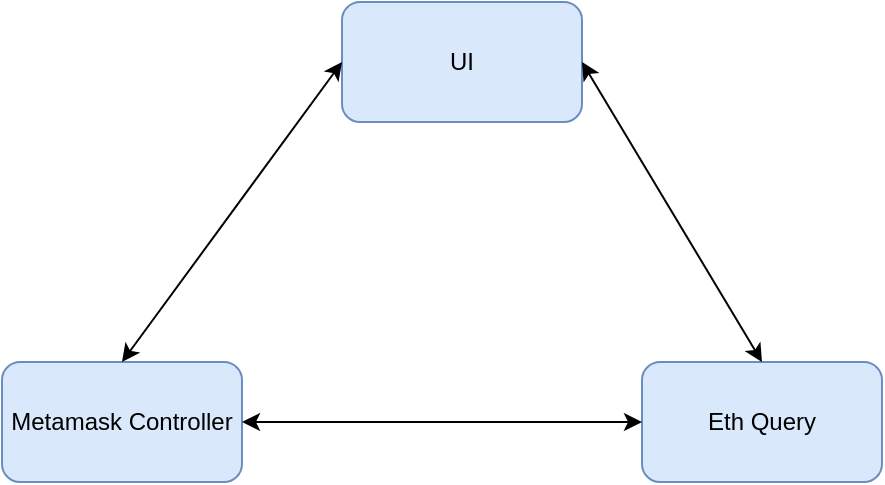 <mxfile version="20.8.13" type="device" pages="8"><diagram id="hZjdJGV86DDUVrKA8Edz" name="overview"><mxGraphModel dx="954" dy="623" grid="1" gridSize="10" guides="1" tooltips="1" connect="1" arrows="1" fold="1" page="1" pageScale="1" pageWidth="850" pageHeight="1100" math="0" shadow="0"><root><mxCell id="0"/><mxCell id="1" parent="0"/><mxCell id="C-b7MQXazoxTtRQQVe5y-1" value="UI" style="rounded=1;whiteSpace=wrap;html=1;fillColor=#dae8fc;strokeColor=#6c8ebf;" vertex="1" parent="1"><mxGeometry x="350" y="40" width="120" height="60" as="geometry"/></mxCell><mxCell id="C-b7MQXazoxTtRQQVe5y-2" value="Metamask Controller" style="rounded=1;whiteSpace=wrap;html=1;fillColor=#dae8fc;strokeColor=#6c8ebf;" vertex="1" parent="1"><mxGeometry x="180" y="220" width="120" height="60" as="geometry"/></mxCell><mxCell id="C-b7MQXazoxTtRQQVe5y-3" value="Eth Query" style="rounded=1;whiteSpace=wrap;html=1;fillColor=#dae8fc;strokeColor=#6c8ebf;" vertex="1" parent="1"><mxGeometry x="500" y="220" width="120" height="60" as="geometry"/></mxCell><mxCell id="C-b7MQXazoxTtRQQVe5y-5" value="" style="endArrow=classic;startArrow=classic;html=1;rounded=0;exitX=0.5;exitY=0;exitDx=0;exitDy=0;entryX=0;entryY=0.5;entryDx=0;entryDy=0;" edge="1" parent="1" source="C-b7MQXazoxTtRQQVe5y-2" target="C-b7MQXazoxTtRQQVe5y-1"><mxGeometry width="50" height="50" relative="1" as="geometry"><mxPoint x="400" y="260" as="sourcePoint"/><mxPoint x="450" y="210" as="targetPoint"/></mxGeometry></mxCell><mxCell id="C-b7MQXazoxTtRQQVe5y-6" value="" style="endArrow=classic;startArrow=classic;html=1;rounded=0;exitX=1;exitY=0.5;exitDx=0;exitDy=0;entryX=0;entryY=0.5;entryDx=0;entryDy=0;" edge="1" parent="1" source="C-b7MQXazoxTtRQQVe5y-2" target="C-b7MQXazoxTtRQQVe5y-3"><mxGeometry width="50" height="50" relative="1" as="geometry"><mxPoint x="400" y="260" as="sourcePoint"/><mxPoint x="450" y="210" as="targetPoint"/></mxGeometry></mxCell><mxCell id="C-b7MQXazoxTtRQQVe5y-7" value="" style="endArrow=classic;startArrow=classic;html=1;rounded=0;entryX=1;entryY=0.5;entryDx=0;entryDy=0;exitX=0.5;exitY=0;exitDx=0;exitDy=0;" edge="1" parent="1" source="C-b7MQXazoxTtRQQVe5y-3" target="C-b7MQXazoxTtRQQVe5y-1"><mxGeometry width="50" height="50" relative="1" as="geometry"><mxPoint x="400" y="260" as="sourcePoint"/><mxPoint x="450" y="210" as="targetPoint"/></mxGeometry></mxCell></root></mxGraphModel></diagram><diagram id="Wf5BShLZo_UcYzQyDJsB" name="metamask-controller"><mxGraphModel dx="954" dy="623" grid="1" gridSize="10" guides="1" tooltips="1" connect="1" arrows="1" fold="1" page="1" pageScale="1" pageWidth="850" pageHeight="1100" math="0" shadow="0"><root><mxCell id="0"/><mxCell id="1" parent="0"/><mxCell id="MXtTjdgMP0nr4OcX1Qis-1" value="" style="rounded=0;whiteSpace=wrap;html=1;fillColor=#dae8fc;strokeColor=#6c8ebf;" vertex="1" parent="1"><mxGeometry x="90" y="310" width="530" height="280" as="geometry"/></mxCell><mxCell id="MXtTjdgMP0nr4OcX1Qis-2" value="Keyring Controller" style="rounded=0;whiteSpace=wrap;html=1;sketch=0;fillColor=#f8cecc;strokeColor=#b85450;" vertex="1" parent="1"><mxGeometry x="110" y="460" width="230" height="110" as="geometry"/></mxCell><mxCell id="MXtTjdgMP0nr4OcX1Qis-4" value="Metamask Controller" style="text;html=1;strokeColor=none;fillColor=none;align=center;verticalAlign=middle;whiteSpace=wrap;rounded=0;" vertex="1" parent="1"><mxGeometry x="110" y="320" width="490" height="30" as="geometry"/></mxCell><mxCell id="Fld17BAvJ14GZAqWUZky-1" value="Các Controller khác" style="rounded=0;whiteSpace=wrap;html=1;sketch=0;fillColor=#f8cecc;strokeColor=#b85450;" vertex="1" parent="1"><mxGeometry x="370" y="460" width="230" height="110" as="geometry"/></mxCell></root></mxGraphModel></diagram><diagram id="WFyHXYxCfyj_u9MfPtdd" name="keyring-controller"><mxGraphModel dx="954" dy="623" grid="1" gridSize="10" guides="1" tooltips="1" connect="1" arrows="1" fold="1" page="1" pageScale="1" pageWidth="850" pageHeight="1100" math="0" shadow="0"><root><mxCell id="0"/><mxCell id="1" parent="0"/><mxCell id="2lxNypOIevT3gtmIzAgb-1" value="" style="rounded=0;whiteSpace=wrap;html=1;fillColor=#dae8fc;strokeColor=#6c8ebf;" vertex="1" parent="1"><mxGeometry x="190" y="480" width="470" height="240" as="geometry"/></mxCell><mxCell id="m4_dpRnwYBAaozhdL2-4-1" value="Keyring1" style="rounded=0;whiteSpace=wrap;html=1;sketch=0;fillColor=#f8cecc;strokeColor=#b85450;" vertex="1" parent="1"><mxGeometry x="200" y="610" width="210" height="90" as="geometry"/></mxCell><mxCell id="m4_dpRnwYBAaozhdL2-4-3" value="Keyring Controller" style="text;html=1;strokeColor=none;fillColor=none;align=center;verticalAlign=middle;whiteSpace=wrap;rounded=0;" vertex="1" parent="1"><mxGeometry x="200" y="490" width="440" height="30" as="geometry"/></mxCell><mxCell id="m4_dpRnwYBAaozhdL2-4-4" value="Keyring2" style="rounded=0;whiteSpace=wrap;html=1;sketch=0;fillColor=#f8cecc;strokeColor=#b85450;" vertex="1" parent="1"><mxGeometry x="440" y="610" width="210" height="90" as="geometry"/></mxCell></root></mxGraphModel></diagram><diagram id="XRodzxzB_WTrQ9oXHL2X" name="create-wallet"><mxGraphModel dx="954" dy="1792" grid="0" gridSize="10" guides="1" tooltips="1" connect="1" arrows="1" fold="1" page="1" pageScale="1" pageWidth="827" pageHeight="1169" math="0" shadow="0"><root><mxCell id="0"/><mxCell id="1" parent="0"/><mxCell id="_zP118_AH_dSgUqgjHA7-4" value="" style="edgeStyle=orthogonalEdgeStyle;rounded=0;orthogonalLoop=1;jettySize=auto;html=1;" parent="1" source="_zP118_AH_dSgUqgjHA7-1" target="_zP118_AH_dSgUqgjHA7-2" edge="1"><mxGeometry relative="1" as="geometry"/></mxCell><mxCell id="_zP118_AH_dSgUqgjHA7-1" value="Tạo ví mới" style="rounded=1;whiteSpace=wrap;html=1;fillColor=#dae8fc;strokeColor=#6c8ebf;" parent="1" vertex="1"><mxGeometry x="217" y="4" width="120" height="60" as="geometry"/></mxCell><mxCell id="_zP118_AH_dSgUqgjHA7-5" value="" style="edgeStyle=orthogonalEdgeStyle;rounded=0;orthogonalLoop=1;jettySize=auto;html=1;" parent="1" source="_zP118_AH_dSgUqgjHA7-2" target="_zP118_AH_dSgUqgjHA7-3" edge="1"><mxGeometry relative="1" as="geometry"/></mxCell><mxCell id="_zP118_AH_dSgUqgjHA7-2" value="Nhập mật khẩu" style="rounded=1;whiteSpace=wrap;html=1;fillColor=#dae8fc;strokeColor=#6c8ebf;" parent="1" vertex="1"><mxGeometry x="217" y="116" width="120" height="60" as="geometry"/></mxCell><mxCell id="_zP118_AH_dSgUqgjHA7-6" style="edgeStyle=orthogonalEdgeStyle;rounded=0;orthogonalLoop=1;jettySize=auto;html=1;entryX=0.5;entryY=1;entryDx=0;entryDy=0;" parent="1" source="_zP118_AH_dSgUqgjHA7-3" target="_zP118_AH_dSgUqgjHA7-2" edge="1"><mxGeometry relative="1" as="geometry"><Array as="points"><mxPoint x="441" y="222"/><mxPoint x="277" y="222"/></Array></mxGeometry></mxCell><mxCell id="_zP118_AH_dSgUqgjHA7-3" value="Kiểm tra độ mạnh của mật khẩu" style="rhombus;whiteSpace=wrap;html=1;fillColor=#f8cecc;strokeColor=#b85450;" parent="1" vertex="1"><mxGeometry x="404" y="106" width="73" height="79" as="geometry"/></mxCell><mxCell id="_zP118_AH_dSgUqgjHA7-8" value="" style="rounded=0;whiteSpace=wrap;html=1;fillColor=#f5f5f5;fillStyle=auto;strokeColor=#666666;fontColor=#333333;" parent="1" vertex="1"><mxGeometry x="539" y="-11" width="442" height="298" as="geometry"/></mxCell><mxCell id="_zP118_AH_dSgUqgjHA7-10" value="Kiểm tra số lượng tài khoản" style="rhombus;whiteSpace=wrap;html=1;fillColor=#f8cecc;strokeColor=#b85450;" parent="1" vertex="1"><mxGeometry x="572" y="106.5" width="73" height="79" as="geometry"/></mxCell><mxCell id="_zP118_AH_dSgUqgjHA7-17" value="chưa đủ mạnh" style="text;html=1;strokeColor=none;fillColor=none;align=center;verticalAlign=middle;whiteSpace=wrap;rounded=0;sketch=0;" parent="1" vertex="1"><mxGeometry x="280" y="197" width="152" height="30" as="geometry"/></mxCell><mxCell id="_zP118_AH_dSgUqgjHA7-18" value="đủ mạnh" style="text;html=1;strokeColor=none;fillColor=none;align=center;verticalAlign=middle;whiteSpace=wrap;rounded=0;sketch=0;" parent="1" vertex="1"><mxGeometry x="477" y="120" width="92" height="30" as="geometry"/></mxCell><mxCell id="_zP118_AH_dSgUqgjHA7-14" value="" style="edgeStyle=orthogonalEdgeStyle;rounded=0;orthogonalLoop=1;jettySize=auto;html=1;" parent="1" source="_zP118_AH_dSgUqgjHA7-3" target="_zP118_AH_dSgUqgjHA7-10" edge="1"><mxGeometry relative="1" as="geometry"/></mxCell><mxCell id="_zP118_AH_dSgUqgjHA7-22" value="Metamask Controller" style="text;html=1;strokeColor=none;fillColor=none;align=center;verticalAlign=middle;whiteSpace=wrap;rounded=0;sketch=0;fillStyle=auto;fontStyle=1" parent="1" vertex="1"><mxGeometry x="552" y="-3" width="177" height="30" as="geometry"/></mxCell><mxCell id="_zP118_AH_dSgUqgjHA7-23" value="" style="rounded=0;whiteSpace=wrap;html=1;sketch=0;fillStyle=auto;fillColor=#fff2cc;strokeColor=#d6b656;" parent="1" vertex="1"><mxGeometry x="778" y="1" width="192" height="275" as="geometry"/></mxCell><mxCell id="8LyGJRx5e6scNbngGRqR-2" value="" style="edgeStyle=orthogonalEdgeStyle;rounded=0;orthogonalLoop=1;jettySize=auto;html=1;" parent="1" source="_zP118_AH_dSgUqgjHA7-12" target="8LyGJRx5e6scNbngGRqR-1" edge="1"><mxGeometry relative="1" as="geometry"/></mxCell><mxCell id="_zP118_AH_dSgUqgjHA7-12" value="Cập nhật lại toàn bộ ví" style="rounded=1;whiteSpace=wrap;html=1;fillColor=#ffe6cc;strokeColor=#d79b00;" parent="1" vertex="1"><mxGeometry x="827" y="58" width="120" height="60" as="geometry"/></mxCell><mxCell id="8LyGJRx5e6scNbngGRqR-3" value="" style="edgeStyle=orthogonalEdgeStyle;rounded=0;orthogonalLoop=1;jettySize=auto;html=1;" parent="1" source="_zP118_AH_dSgUqgjHA7-13" target="8LyGJRx5e6scNbngGRqR-1" edge="1"><mxGeometry relative="1" as="geometry"/></mxCell><mxCell id="_zP118_AH_dSgUqgjHA7-13" value="Tạo keychain mới" style="rounded=1;whiteSpace=wrap;html=1;fillColor=#ffe6cc;strokeColor=#d79b00;" parent="1" vertex="1"><mxGeometry x="827" y="205" width="120" height="60" as="geometry"/></mxCell><mxCell id="_zP118_AH_dSgUqgjHA7-16" value="" style="edgeStyle=orthogonalEdgeStyle;rounded=0;orthogonalLoop=1;jettySize=auto;html=1;" parent="1" source="_zP118_AH_dSgUqgjHA7-10" target="_zP118_AH_dSgUqgjHA7-12" edge="1"><mxGeometry relative="1" as="geometry"><Array as="points"><mxPoint x="609" y="84"/></Array></mxGeometry></mxCell><mxCell id="_zP118_AH_dSgUqgjHA7-15" value="" style="edgeStyle=orthogonalEdgeStyle;rounded=0;orthogonalLoop=1;jettySize=auto;html=1;" parent="1" source="_zP118_AH_dSgUqgjHA7-10" target="_zP118_AH_dSgUqgjHA7-13" edge="1"><mxGeometry relative="1" as="geometry"><Array as="points"><mxPoint x="609" y="231"/></Array></mxGeometry></mxCell><mxCell id="_zP118_AH_dSgUqgjHA7-24" value="Keyring Controller" style="text;html=1;strokeColor=none;fillColor=none;align=center;verticalAlign=middle;whiteSpace=wrap;rounded=0;sketch=0;fillStyle=auto;fontStyle=1" parent="1" vertex="1"><mxGeometry x="810.25" y="10" width="127.5" height="30" as="geometry"/></mxCell><mxCell id="_zP118_AH_dSgUqgjHA7-25" value="đã có tài khoản" style="text;html=1;strokeColor=none;fillColor=none;align=center;verticalAlign=middle;whiteSpace=wrap;rounded=0;sketch=0;fillStyle=auto;" parent="1" vertex="1"><mxGeometry x="638" y="60" width="162" height="30" as="geometry"/></mxCell><mxCell id="_zP118_AH_dSgUqgjHA7-26" value="chưa có tài khoản nào" style="text;html=1;strokeColor=none;fillColor=none;align=center;verticalAlign=middle;whiteSpace=wrap;rounded=0;sketch=0;fillStyle=auto;" parent="1" vertex="1"><mxGeometry x="601" y="205" width="162" height="30" as="geometry"/></mxCell><mxCell id="8LyGJRx5e6scNbngGRqR-1" value="" style="ellipse;html=1;shape=endState;fillColor=#000000;strokeColor=#ff0000;" parent="1" vertex="1"><mxGeometry x="872" y="146" width="30" height="30" as="geometry"/></mxCell></root></mxGraphModel></diagram><diagram id="RbDgVzKcRk1ad61fWDMr" name="keyring-create-wallet"><mxGraphModel dx="1781" dy="623" grid="0" gridSize="10" guides="1" tooltips="1" connect="1" arrows="1" fold="1" page="1" pageScale="1" pageWidth="827" pageHeight="1169" math="0" shadow="0"><root><mxCell id="0"/><mxCell id="1" parent="0"/><mxCell id="E9JS78ccI5YKZr7UKcOv-1" value="" style="edgeStyle=orthogonalEdgeStyle;rounded=0;orthogonalLoop=1;jettySize=auto;html=1;" parent="1" source="oow5dw5qQNSuuUQfmLlM-1" target="cIsbdpKRLlMcH7Jvo_Uv-1" edge="1"><mxGeometry relative="1" as="geometry"/></mxCell><mxCell id="oow5dw5qQNSuuUQfmLlM-1" value="Xoá toàn bộ dữ liệu cũ" style="rounded=1;whiteSpace=wrap;html=1;fillColor=#dae8fc;strokeColor=#6c8ebf;" parent="1" vertex="1"><mxGeometry x="-160" y="158" width="120" height="60" as="geometry"/></mxCell><mxCell id="cIsbdpKRLlMcH7Jvo_Uv-1" value="Tạo một keyring mới" style="rounded=1;whiteSpace=wrap;html=1;fillColor=#dae8fc;strokeColor=#6c8ebf;" parent="1" vertex="1"><mxGeometry x="16" y="158" width="120" height="60" as="geometry"/></mxCell><mxCell id="bDwfsiZ7TYlh614oalqA-1" value="" style="rounded=0;whiteSpace=wrap;html=1;sketch=0;fillStyle=auto;fillColor=#f5f5f5;fontColor=#333333;strokeColor=#666666;" parent="1" vertex="1"><mxGeometry x="170" y="106" width="170" height="315" as="geometry"/></mxCell><mxCell id="Ahfce1FoqXNwxtCrwb-v-2" value="" style="edgeStyle=orthogonalEdgeStyle;rounded=0;orthogonalLoop=1;jettySize=auto;html=1;" parent="1" source="eHf5Qv1-yPVFvGNwlMFU-3" target="Ahfce1FoqXNwxtCrwb-v-1" edge="1"><mxGeometry relative="1" as="geometry"/></mxCell><mxCell id="eHf5Qv1-yPVFvGNwlMFU-3" value="Cập nhật lại toàn bộ ví&amp;nbsp;" style="rounded=1;whiteSpace=wrap;html=1;fillColor=#fff2cc;strokeColor=#d6b656;" parent="1" vertex="1"><mxGeometry x="-160" y="356" width="120" height="60" as="geometry"/></mxCell><mxCell id="E9JS78ccI5YKZr7UKcOv-10" value="" style="edgeStyle=orthogonalEdgeStyle;rounded=0;orthogonalLoop=1;jettySize=auto;html=1;" parent="1" source="xnfiXRzPCViBHjD_smB9-1" target="eHf5Qv1-yPVFvGNwlMFU-3" edge="1"><mxGeometry relative="1" as="geometry"/></mxCell><mxCell id="xnfiXRzPCViBHjD_smB9-1" value="Mã hoá mật khẩu và lưu trữ" style="rounded=1;whiteSpace=wrap;html=1;fillColor=#dae8fc;strokeColor=#6c8ebf;" parent="1" vertex="1"><mxGeometry x="16" y="356" width="120" height="60" as="geometry"/></mxCell><mxCell id="E9JS78ccI5YKZr7UKcOv-7" value="" style="edgeStyle=orthogonalEdgeStyle;rounded=0;orthogonalLoop=1;jettySize=auto;html=1;" parent="1" source="E9JS78ccI5YKZr7UKcOv-2" target="E9JS78ccI5YKZr7UKcOv-3" edge="1"><mxGeometry relative="1" as="geometry"/></mxCell><mxCell id="E9JS78ccI5YKZr7UKcOv-2" value="Tạo một chuỗi mnemonic ngẫu nhiên" style="rounded=1;whiteSpace=wrap;html=1;fillColor=#dae8fc;strokeColor=#6c8ebf;" parent="1" vertex="1"><mxGeometry x="197" y="158" width="120" height="60" as="geometry"/></mxCell><mxCell id="E9JS78ccI5YKZr7UKcOv-8" value="" style="edgeStyle=orthogonalEdgeStyle;rounded=0;orthogonalLoop=1;jettySize=auto;html=1;" parent="1" source="E9JS78ccI5YKZr7UKcOv-3" target="E9JS78ccI5YKZr7UKcOv-4" edge="1"><mxGeometry relative="1" as="geometry"/></mxCell><mxCell id="E9JS78ccI5YKZr7UKcOv-3" value="Tạo seed từ chuỗi mnemonic vừa tạo" style="rounded=1;whiteSpace=wrap;html=1;fillColor=#dae8fc;strokeColor=#6c8ebf;" parent="1" vertex="1"><mxGeometry x="197" y="260" width="120" height="60" as="geometry"/></mxCell><mxCell id="E9JS78ccI5YKZr7UKcOv-9" value="" style="edgeStyle=orthogonalEdgeStyle;rounded=0;orthogonalLoop=1;jettySize=auto;html=1;" parent="1" source="E9JS78ccI5YKZr7UKcOv-4" target="xnfiXRzPCViBHjD_smB9-1" edge="1"><mxGeometry relative="1" as="geometry"/></mxCell><mxCell id="E9JS78ccI5YKZr7UKcOv-4" value="Tạo tài khoản mới" style="rounded=1;whiteSpace=wrap;html=1;fillColor=#dae8fc;strokeColor=#6c8ebf;" parent="1" vertex="1"><mxGeometry x="197" y="356" width="120" height="60" as="geometry"/></mxCell><mxCell id="E9JS78ccI5YKZr7UKcOv-5" value="" style="edgeStyle=orthogonalEdgeStyle;rounded=0;orthogonalLoop=1;jettySize=auto;html=1;" parent="1" source="cIsbdpKRLlMcH7Jvo_Uv-1" target="E9JS78ccI5YKZr7UKcOv-2" edge="1"><mxGeometry relative="1" as="geometry"/></mxCell><mxCell id="tUxCEyxa2EFlokv2oSFK-1" value="Keyring" style="text;html=1;strokeColor=none;fillColor=none;align=center;verticalAlign=middle;whiteSpace=wrap;rounded=0;sketch=0;fillStyle=auto;fontStyle=1" parent="1" vertex="1"><mxGeometry x="227" y="112" width="60" height="30" as="geometry"/></mxCell><mxCell id="Ahfce1FoqXNwxtCrwb-v-1" value="" style="ellipse;html=1;shape=endState;fillColor=#000000;strokeColor=#ff0000;" parent="1" vertex="1"><mxGeometry x="-115" y="275" width="30" height="30" as="geometry"/></mxCell></root></mxGraphModel></diagram><diagram id="evX3iM6KRCT9NuTIiT7o" name="restore-wallet"><mxGraphModel dx="954" dy="623" grid="0" gridSize="10" guides="1" tooltips="1" connect="1" arrows="1" fold="1" page="1" pageScale="1" pageWidth="827" pageHeight="1169" math="0" shadow="0"><root><mxCell id="0"/><mxCell id="1" parent="0"/><mxCell id="I0mz0wJeOUEmk_MVyPaQ-2" value="" style="edgeStyle=orthogonalEdgeStyle;rounded=0;orthogonalLoop=1;jettySize=auto;html=1;" parent="1" source="T79Cw7JsnR-_z6d1ItUp-1" target="oEv41-Sd31mqACKOmtte-1" edge="1"><mxGeometry relative="1" as="geometry"/></mxCell><mxCell id="T79Cw7JsnR-_z6d1ItUp-1" value="Người dùng nhập mnemonic" style="rounded=1;whiteSpace=wrap;html=1;fillColor=#dae8fc;strokeColor=#6c8ebf;" parent="1" vertex="1"><mxGeometry x="236.5" y="241" width="120" height="60" as="geometry"/></mxCell><mxCell id="oEv41-Sd31mqACKOmtte-1" value="Mã hoá mnemonic(kết quả mã hoá sẽ được gọi là seedPhrase)" style="rounded=1;whiteSpace=wrap;html=1;fillColor=#dae8fc;strokeColor=#6c8ebf;" parent="1" vertex="1"><mxGeometry x="223" y="125.5" width="147" height="60" as="geometry"/></mxCell><mxCell id="MpccgzuAQhV8nTwUHnJp-1" value="" style="rounded=0;whiteSpace=wrap;html=1;fillColor=#f5f5f5;fillStyle=auto;strokeColor=#666666;fontColor=#333333;" parent="1" vertex="1"><mxGeometry x="423" y="31" width="495" height="288" as="geometry"/></mxCell><mxCell id="tryZRY1_VDVwkr61BCOA-1" value="" style="rounded=0;whiteSpace=wrap;html=1;sketch=0;fillStyle=auto;fillColor=#fff2cc;strokeColor=#d6b656;" parent="1" vertex="1"><mxGeometry x="443" y="71" width="466" height="239" as="geometry"/></mxCell><mxCell id="dijzp7NPFhy5fStUfC5o-2" value="" style="edgeStyle=orthogonalEdgeStyle;rounded=0;orthogonalLoop=1;jettySize=auto;html=1;" parent="1" source="_FsO2P7n083SFXNwiHAd-1" target="aMQybCwObkDX84erELGj-2" edge="1"><mxGeometry relative="1" as="geometry"/></mxCell><mxCell id="dijzp7NPFhy5fStUfC5o-3" value="" style="edgeStyle=orthogonalEdgeStyle;rounded=0;orthogonalLoop=1;jettySize=auto;html=1;" parent="1" source="_FsO2P7n083SFXNwiHAd-1" target="aMQybCwObkDX84erELGj-1" edge="1"><mxGeometry relative="1" as="geometry"/></mxCell><mxCell id="_FsO2P7n083SFXNwiHAd-1" value="Kiểm tra seedPhrase" style="rhombus;whiteSpace=wrap;html=1;fillColor=#f8cecc;strokeColor=#b85450;" parent="1" vertex="1"><mxGeometry x="490" y="116" width="73" height="79" as="geometry"/></mxCell><mxCell id="tUy1GuC0yNetfLdsQKSa-1" value="" style="edgeStyle=orthogonalEdgeStyle;rounded=0;orthogonalLoop=1;jettySize=auto;html=1;" parent="1" source="aMQybCwObkDX84erELGj-1" target="qb0BU1hz7laB0_YMISnv-1" edge="1"><mxGeometry relative="1" as="geometry"/></mxCell><mxCell id="aMQybCwObkDX84erELGj-1" value="Tạo Exception và kết thúc luồng" style="rounded=1;whiteSpace=wrap;html=1;fillColor=#dae8fc;strokeColor=#6c8ebf;" parent="1" vertex="1"><mxGeometry x="466.5" y="235" width="120" height="60" as="geometry"/></mxCell><mxCell id="dijzp7NPFhy5fStUfC5o-4" value="" style="edgeStyle=orthogonalEdgeStyle;rounded=0;orthogonalLoop=1;jettySize=auto;html=1;" parent="1" source="aMQybCwObkDX84erELGj-2" target="vSkpYvL_xw6lG2a18R-E-1" edge="1"><mxGeometry relative="1" as="geometry"/></mxCell><mxCell id="aMQybCwObkDX84erELGj-2" value="Xoá toàn bộ dữ liệu cũ" style="rounded=1;whiteSpace=wrap;html=1;fillColor=#dae8fc;strokeColor=#6c8ebf;" parent="1" vertex="1"><mxGeometry x="628" y="125.5" width="120" height="60" as="geometry"/></mxCell><mxCell id="dijzp7NPFhy5fStUfC5o-5" value="" style="edgeStyle=orthogonalEdgeStyle;rounded=0;orthogonalLoop=1;jettySize=auto;html=1;" parent="1" source="vSkpYvL_xw6lG2a18R-E-1" target="I0mz0wJeOUEmk_MVyPaQ-1" edge="1"><mxGeometry relative="1" as="geometry"/></mxCell><mxCell id="vSkpYvL_xw6lG2a18R-E-1" value="Tạo keyring mới từ seedPhrase người dùng nhập" style="rounded=1;whiteSpace=wrap;html=1;fillColor=#dae8fc;strokeColor=#6c8ebf;" parent="1" vertex="1"><mxGeometry x="779" y="125.5" width="120" height="60" as="geometry"/></mxCell><mxCell id="qb0BU1hz7laB0_YMISnv-2" value="" style="edgeStyle=orthogonalEdgeStyle;rounded=0;orthogonalLoop=1;jettySize=auto;html=1;" parent="1" source="I0mz0wJeOUEmk_MVyPaQ-1" target="qb0BU1hz7laB0_YMISnv-1" edge="1"><mxGeometry relative="1" as="geometry"/></mxCell><mxCell id="I0mz0wJeOUEmk_MVyPaQ-1" value="Cập nhật lại toàn bộ ví&amp;nbsp;" style="rounded=1;whiteSpace=wrap;html=1;fillColor=#ffe6cc;strokeColor=#d79b00;" parent="1" vertex="1"><mxGeometry x="779" y="235" width="120" height="60" as="geometry"/></mxCell><mxCell id="dijzp7NPFhy5fStUfC5o-1" value="" style="edgeStyle=orthogonalEdgeStyle;rounded=0;orthogonalLoop=1;jettySize=auto;html=1;entryX=0;entryY=0.5;entryDx=0;entryDy=0;" parent="1" source="oEv41-Sd31mqACKOmtte-1" target="_FsO2P7n083SFXNwiHAd-1" edge="1"><mxGeometry relative="1" as="geometry"/></mxCell><mxCell id="qb0BU1hz7laB0_YMISnv-1" value="" style="ellipse;html=1;shape=endState;fillColor=#000000;strokeColor=#ff0000;" parent="1" vertex="1"><mxGeometry x="673" y="250" width="30" height="30" as="geometry"/></mxCell><mxCell id="qb0BU1hz7laB0_YMISnv-3" value="Keyring Controller" style="text;html=1;strokeColor=none;fillColor=none;align=center;verticalAlign=middle;whiteSpace=wrap;rounded=0;fontStyle=1" parent="1" vertex="1"><mxGeometry x="563" y="77" width="220" height="30" as="geometry"/></mxCell><mxCell id="Oi8Y9TqtoI2u4a8X8aFx-1" value="Metamask Controller" style="text;html=1;strokeColor=none;fillColor=none;align=center;verticalAlign=middle;whiteSpace=wrap;rounded=0;fontStyle=1" parent="1" vertex="1"><mxGeometry x="559" y="38" width="220" height="30" as="geometry"/></mxCell></root></mxGraphModel></diagram><diagram id="JEpsEo1lqVRazYPquG95" name="blockchain-interaction"><mxGraphModel dx="1781" dy="623" grid="1" gridSize="10" guides="1" tooltips="1" connect="1" arrows="1" fold="1" page="1" pageScale="1" pageWidth="827" pageHeight="1169" math="0" shadow="0"><root><mxCell id="0"/><mxCell id="1" parent="0"/><mxCell id="dVYw45TO5RLZVr5MZIr--1" value="" style="rounded=0;whiteSpace=wrap;html=1;sketch=0;fillStyle=auto;fillColor=#f5f5f5;fontColor=#333333;strokeColor=#666666;" parent="1" vertex="1"><mxGeometry x="170" y="106" width="490" height="174" as="geometry"/></mxCell><mxCell id="g6KdGXn4rnC7vHvCbj1_-12" style="edgeStyle=orthogonalEdgeStyle;rounded=0;orthogonalLoop=1;jettySize=auto;html=1;entryX=1;entryY=0.75;entryDx=0;entryDy=0;exitX=0;exitY=0.75;exitDx=0;exitDy=0;" parent="1" source="dVYw45TO5RLZVr5MZIr--2" target="g6KdGXn4rnC7vHvCbj1_-4" edge="1"><mxGeometry relative="1" as="geometry"/></mxCell><mxCell id="dVYw45TO5RLZVr5MZIr--2" value="Server" style="rounded=0;whiteSpace=wrap;html=1;sketch=0;fillStyle=auto;fillColor=#dae8fc;strokeColor=#6c8ebf;" parent="1" vertex="1"><mxGeometry x="780" y="121.5" width="110" height="147" as="geometry"/></mxCell><mxCell id="g6KdGXn4rnC7vHvCbj1_-5" style="edgeStyle=orthogonalEdgeStyle;rounded=0;orthogonalLoop=1;jettySize=auto;html=1;entryX=0;entryY=0.25;entryDx=0;entryDy=0;" parent="1" source="dVYw45TO5RLZVr5MZIr--3" target="g6KdGXn4rnC7vHvCbj1_-1" edge="1"><mxGeometry relative="1" as="geometry"><Array as="points"><mxPoint x="125" y="158"/></Array></mxGeometry></mxCell><mxCell id="dVYw45TO5RLZVr5MZIr--3" value="Người dùng" style="rounded=0;whiteSpace=wrap;html=1;sketch=0;fillStyle=auto;fillColor=#dae8fc;strokeColor=#6c8ebf;" parent="1" vertex="1"><mxGeometry x="-70" y="144.5" width="120" height="97" as="geometry"/></mxCell><mxCell id="g6KdGXn4rnC7vHvCbj1_-6" value="" style="edgeStyle=orthogonalEdgeStyle;rounded=0;orthogonalLoop=1;jettySize=auto;html=1;" parent="1" source="g6KdGXn4rnC7vHvCbj1_-1" target="g6KdGXn4rnC7vHvCbj1_-2" edge="1"><mxGeometry relative="1" as="geometry"><Array as="points"><mxPoint x="300" y="160"/><mxPoint x="300" y="160"/></Array></mxGeometry></mxCell><mxCell id="g6KdGXn4rnC7vHvCbj1_-17" style="edgeStyle=orthogonalEdgeStyle;rounded=0;orthogonalLoop=1;jettySize=auto;html=1;entryX=1;entryY=0.5;entryDx=0;entryDy=0;" parent="1" source="g6KdGXn4rnC7vHvCbj1_-1" target="dVYw45TO5RLZVr5MZIr--3" edge="1"><mxGeometry relative="1" as="geometry"/></mxCell><mxCell id="g6KdGXn4rnC7vHvCbj1_-1" value="Middleware1" style="rounded=1;whiteSpace=wrap;html=1;fillColor=#dae8fc;strokeColor=#6c8ebf;" parent="1" vertex="1"><mxGeometry x="200" y="120" width="80" height="150" as="geometry"/></mxCell><mxCell id="g6KdGXn4rnC7vHvCbj1_-7" value="" style="edgeStyle=orthogonalEdgeStyle;rounded=0;orthogonalLoop=1;jettySize=auto;html=1;exitX=1;exitY=0.25;exitDx=0;exitDy=0;entryX=0;entryY=0.25;entryDx=0;entryDy=0;" parent="1" source="g6KdGXn4rnC7vHvCbj1_-2" target="g6KdGXn4rnC7vHvCbj1_-3" edge="1"><mxGeometry relative="1" as="geometry"/></mxCell><mxCell id="g6KdGXn4rnC7vHvCbj1_-15" value="" style="edgeStyle=orthogonalEdgeStyle;rounded=0;orthogonalLoop=1;jettySize=auto;html=1;" parent="1" source="g6KdGXn4rnC7vHvCbj1_-2" target="g6KdGXn4rnC7vHvCbj1_-1" edge="1"><mxGeometry relative="1" as="geometry"/></mxCell><mxCell id="g6KdGXn4rnC7vHvCbj1_-2" value="Middleware2" style="rounded=1;whiteSpace=wrap;html=1;fillColor=#dae8fc;strokeColor=#6c8ebf;" parent="1" vertex="1"><mxGeometry x="320" y="120" width="80" height="150" as="geometry"/></mxCell><mxCell id="g6KdGXn4rnC7vHvCbj1_-8" value="" style="edgeStyle=orthogonalEdgeStyle;rounded=0;orthogonalLoop=1;jettySize=auto;html=1;exitX=1;exitY=0.25;exitDx=0;exitDy=0;entryX=0;entryY=0.25;entryDx=0;entryDy=0;" parent="1" source="g6KdGXn4rnC7vHvCbj1_-3" target="g6KdGXn4rnC7vHvCbj1_-4" edge="1"><mxGeometry relative="1" as="geometry"/></mxCell><mxCell id="g6KdGXn4rnC7vHvCbj1_-14" value="" style="edgeStyle=orthogonalEdgeStyle;rounded=0;orthogonalLoop=1;jettySize=auto;html=1;" parent="1" source="g6KdGXn4rnC7vHvCbj1_-3" target="g6KdGXn4rnC7vHvCbj1_-2" edge="1"><mxGeometry relative="1" as="geometry"/></mxCell><mxCell id="g6KdGXn4rnC7vHvCbj1_-3" value="Middleware3" style="rounded=1;whiteSpace=wrap;html=1;fillColor=#dae8fc;strokeColor=#6c8ebf;" parent="1" vertex="1"><mxGeometry x="430" y="120" width="80" height="150" as="geometry"/></mxCell><mxCell id="g6KdGXn4rnC7vHvCbj1_-9" style="edgeStyle=orthogonalEdgeStyle;rounded=0;orthogonalLoop=1;jettySize=auto;html=1;entryX=0;entryY=0.25;entryDx=0;entryDy=0;exitX=1;exitY=0.25;exitDx=0;exitDy=0;" parent="1" source="g6KdGXn4rnC7vHvCbj1_-4" target="dVYw45TO5RLZVr5MZIr--2" edge="1"><mxGeometry relative="1" as="geometry"/></mxCell><mxCell id="g6KdGXn4rnC7vHvCbj1_-13" value="" style="edgeStyle=orthogonalEdgeStyle;rounded=0;orthogonalLoop=1;jettySize=auto;html=1;" parent="1" source="g6KdGXn4rnC7vHvCbj1_-4" target="g6KdGXn4rnC7vHvCbj1_-3" edge="1"><mxGeometry relative="1" as="geometry"/></mxCell><mxCell id="g6KdGXn4rnC7vHvCbj1_-4" value="Fetch middleware" style="rounded=1;whiteSpace=wrap;html=1;fillColor=#dae8fc;strokeColor=#6c8ebf;" parent="1" vertex="1"><mxGeometry x="550" y="120" width="80" height="150" as="geometry"/></mxCell><mxCell id="g6KdGXn4rnC7vHvCbj1_-18" value="request" style="text;html=1;strokeColor=none;fillColor=none;align=center;verticalAlign=middle;whiteSpace=wrap;rounded=0;" parent="1" vertex="1"><mxGeometry x="50" y="130" width="120" height="30" as="geometry"/></mxCell><mxCell id="g6KdGXn4rnC7vHvCbj1_-19" value="request" style="text;html=1;strokeColor=none;fillColor=none;align=center;verticalAlign=middle;whiteSpace=wrap;rounded=0;" parent="1" vertex="1"><mxGeometry x="660" y="130" width="120" height="30" as="geometry"/></mxCell><mxCell id="g6KdGXn4rnC7vHvCbj1_-20" value="response" style="text;html=1;strokeColor=none;fillColor=none;align=center;verticalAlign=middle;whiteSpace=wrap;rounded=0;" parent="1" vertex="1"><mxGeometry x="650" y="210" width="120" height="30" as="geometry"/></mxCell><mxCell id="g6KdGXn4rnC7vHvCbj1_-21" value="response" style="text;html=1;strokeColor=none;fillColor=none;align=center;verticalAlign=middle;whiteSpace=wrap;rounded=0;" parent="1" vertex="1"><mxGeometry x="50" y="190" width="120" height="30" as="geometry"/></mxCell></root></mxGraphModel></diagram><diagram id="kWn8lbrhSPGTIzekX5jY" name="eth-query"><mxGraphModel dx="954" dy="623" grid="1" gridSize="10" guides="1" tooltips="1" connect="1" arrows="1" fold="1" page="1" pageScale="1" pageWidth="827" pageHeight="1169" math="0" shadow="0"><root><mxCell id="0"/><mxCell id="1" parent="0"/><mxCell id="_hplKTvkF72foc_G22f2-1" value="EthQuery" style="rounded=0;whiteSpace=wrap;html=1;fillColor=#f5f5f5;fontColor=#333333;strokeColor=#666666;shadow=0;" parent="1" vertex="1"><mxGeometry x="30" y="130" width="140" height="60" as="geometry"/></mxCell><mxCell id="_hplKTvkF72foc_G22f2-4" style="edgeStyle=orthogonalEdgeStyle;rounded=0;orthogonalLoop=1;jettySize=auto;html=1;entryX=1;entryY=0.5;entryDx=0;entryDy=0;endArrow=diamondThin;endFill=1;" parent="1" source="_hplKTvkF72foc_G22f2-3" target="_hplKTvkF72foc_G22f2-1" edge="1"><mxGeometry relative="1" as="geometry"/></mxCell><mxCell id="_hplKTvkF72foc_G22f2-3" value="JsonRpcEngine" style="rounded=0;whiteSpace=wrap;html=1;fillColor=#f5f5f5;fontColor=#333333;strokeColor=#666666;shadow=0;" parent="1" vertex="1"><mxGeometry x="290" y="130" width="140" height="60" as="geometry"/></mxCell></root></mxGraphModel></diagram></mxfile>
